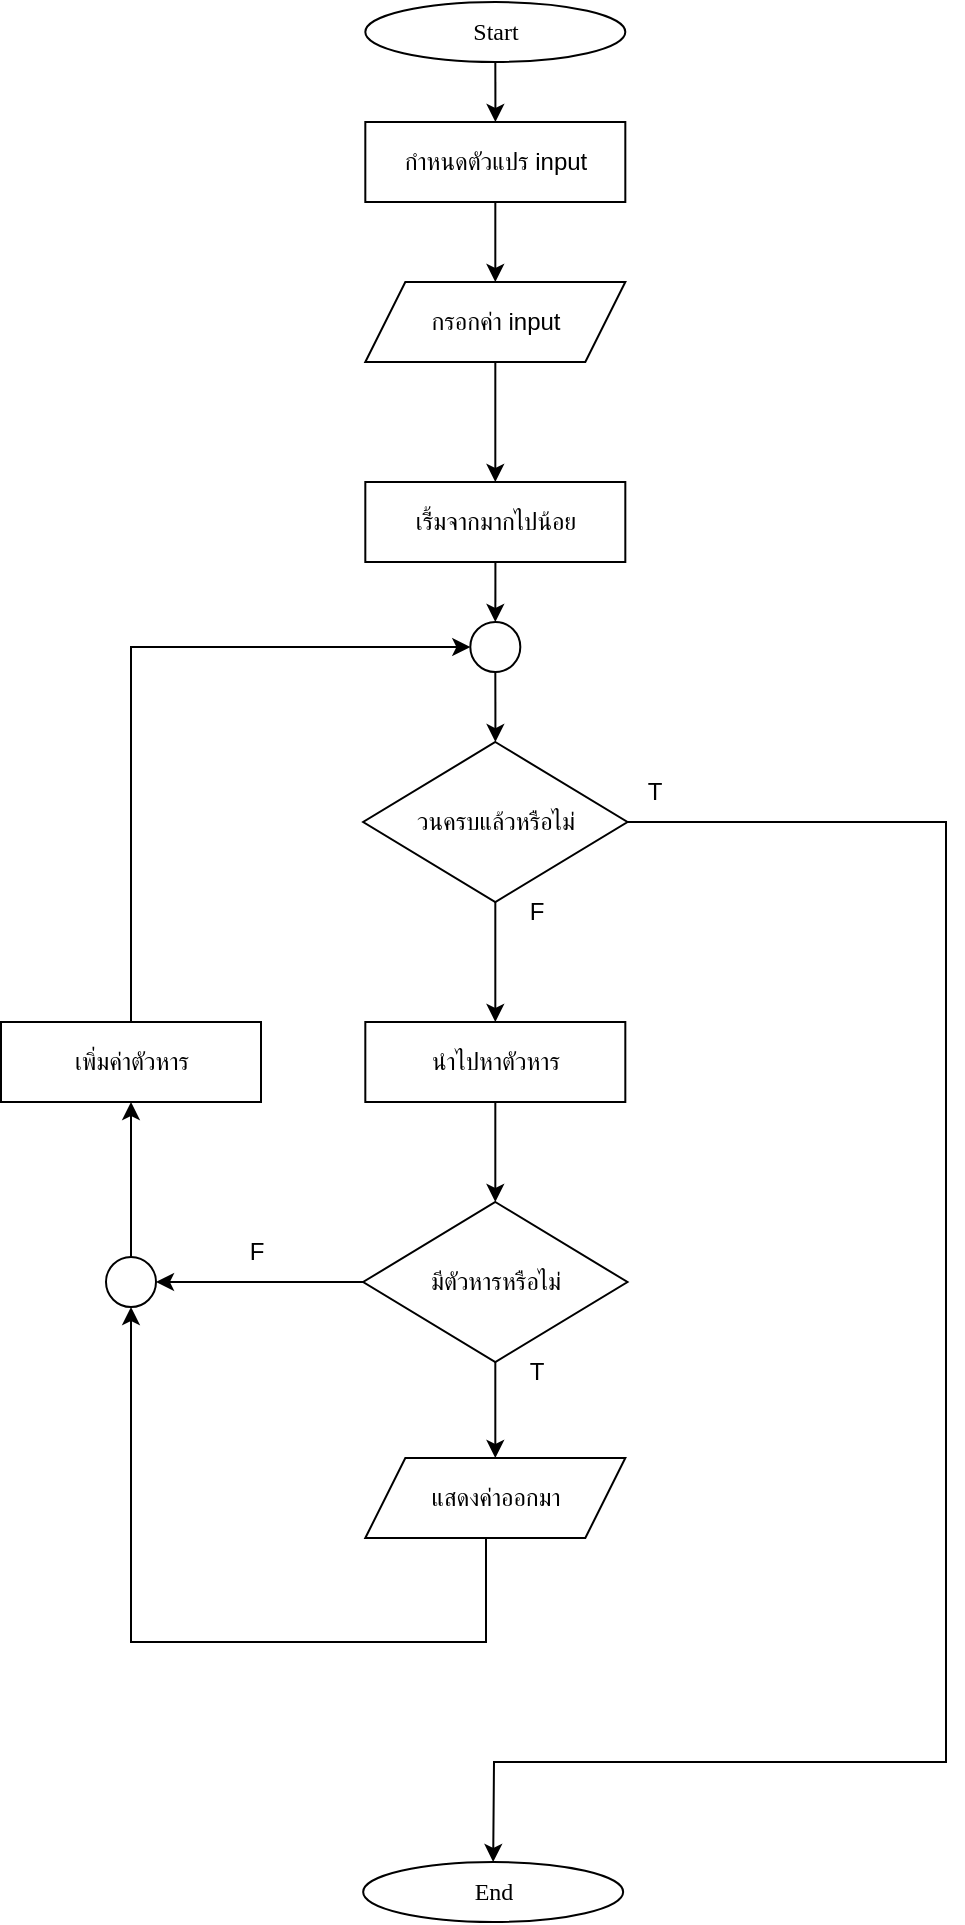 <mxfile version="24.9.1">
  <diagram name="Page-1" id="QVPC3ysohwYVLpikcjsi">
    <mxGraphModel dx="2857" dy="2207" grid="1" gridSize="10" guides="1" tooltips="1" connect="1" arrows="1" fold="1" page="1" pageScale="1" pageWidth="850" pageHeight="1100" math="0" shadow="0">
      <root>
        <mxCell id="0" />
        <mxCell id="1" parent="0" />
        <mxCell id="G8EFuKP61cNTYA_y_MRj-6" value="" style="edgeStyle=orthogonalEdgeStyle;rounded=0;orthogonalLoop=1;jettySize=auto;html=1;" edge="1" parent="1" source="G8EFuKP61cNTYA_y_MRj-1" target="G8EFuKP61cNTYA_y_MRj-2">
          <mxGeometry relative="1" as="geometry" />
        </mxCell>
        <mxCell id="G8EFuKP61cNTYA_y_MRj-1" value="&lt;font data-font-src=&quot;https://fonts.googleapis.com/css?family=Sarabun&quot; face=&quot;Sarabun&quot;&gt;Start&lt;/font&gt;" style="ellipse;whiteSpace=wrap;html=1;" vertex="1" parent="1">
          <mxGeometry x="-560.34" y="-1080" width="130" height="30" as="geometry" />
        </mxCell>
        <mxCell id="G8EFuKP61cNTYA_y_MRj-7" value="" style="edgeStyle=orthogonalEdgeStyle;rounded=0;orthogonalLoop=1;jettySize=auto;html=1;" edge="1" parent="1" source="G8EFuKP61cNTYA_y_MRj-2" target="G8EFuKP61cNTYA_y_MRj-4">
          <mxGeometry relative="1" as="geometry" />
        </mxCell>
        <mxCell id="G8EFuKP61cNTYA_y_MRj-2" value="กำหนดตัวแปร input" style="rounded=0;whiteSpace=wrap;html=1;" vertex="1" parent="1">
          <mxGeometry x="-560.34" y="-1020" width="130" height="40" as="geometry" />
        </mxCell>
        <mxCell id="G8EFuKP61cNTYA_y_MRj-13" value="" style="edgeStyle=orthogonalEdgeStyle;rounded=0;orthogonalLoop=1;jettySize=auto;html=1;" edge="1" parent="1" source="G8EFuKP61cNTYA_y_MRj-4" target="G8EFuKP61cNTYA_y_MRj-12">
          <mxGeometry relative="1" as="geometry" />
        </mxCell>
        <mxCell id="G8EFuKP61cNTYA_y_MRj-4" value="กรอกค่า&amp;nbsp;input" style="rounded=0;whiteSpace=wrap;html=1;shape=parallelogram;perimeter=parallelogramPerimeter;fixedSize=1;" vertex="1" parent="1">
          <mxGeometry x="-560.34" y="-940" width="130" height="40" as="geometry" />
        </mxCell>
        <mxCell id="G8EFuKP61cNTYA_y_MRj-45" value="" style="edgeStyle=orthogonalEdgeStyle;rounded=0;orthogonalLoop=1;jettySize=auto;html=1;" edge="1" parent="1" source="G8EFuKP61cNTYA_y_MRj-9" target="G8EFuKP61cNTYA_y_MRj-17">
          <mxGeometry relative="1" as="geometry" />
        </mxCell>
        <mxCell id="G8EFuKP61cNTYA_y_MRj-47" value="" style="edgeStyle=orthogonalEdgeStyle;rounded=0;orthogonalLoop=1;jettySize=auto;html=1;" edge="1" parent="1" source="G8EFuKP61cNTYA_y_MRj-9" target="G8EFuKP61cNTYA_y_MRj-46">
          <mxGeometry relative="1" as="geometry">
            <Array as="points">
              <mxPoint x="-270" y="-670" />
              <mxPoint x="-270" y="-200" />
              <mxPoint x="-496" y="-200" />
            </Array>
          </mxGeometry>
        </mxCell>
        <mxCell id="G8EFuKP61cNTYA_y_MRj-9" value="วนครบแล้วหรือไม่" style="rhombus;whiteSpace=wrap;html=1;" vertex="1" parent="1">
          <mxGeometry x="-561.42" y="-710" width="132.16" height="80" as="geometry" />
        </mxCell>
        <mxCell id="G8EFuKP61cNTYA_y_MRj-48" value="" style="edgeStyle=orthogonalEdgeStyle;rounded=0;orthogonalLoop=1;jettySize=auto;html=1;" edge="1" parent="1" source="G8EFuKP61cNTYA_y_MRj-12" target="G8EFuKP61cNTYA_y_MRj-25">
          <mxGeometry relative="1" as="geometry" />
        </mxCell>
        <mxCell id="G8EFuKP61cNTYA_y_MRj-12" value="เริ้่มจากมากไปน้อย" style="rounded=0;whiteSpace=wrap;html=1;" vertex="1" parent="1">
          <mxGeometry x="-560.34" y="-840" width="130" height="40" as="geometry" />
        </mxCell>
        <mxCell id="G8EFuKP61cNTYA_y_MRj-31" value="" style="edgeStyle=orthogonalEdgeStyle;rounded=0;orthogonalLoop=1;jettySize=auto;html=1;" edge="1" parent="1" source="G8EFuKP61cNTYA_y_MRj-16" target="G8EFuKP61cNTYA_y_MRj-23">
          <mxGeometry relative="1" as="geometry" />
        </mxCell>
        <mxCell id="G8EFuKP61cNTYA_y_MRj-35" value="" style="edgeStyle=orthogonalEdgeStyle;rounded=0;orthogonalLoop=1;jettySize=auto;html=1;exitX=0;exitY=0.5;exitDx=0;exitDy=0;" edge="1" parent="1" source="G8EFuKP61cNTYA_y_MRj-16" target="G8EFuKP61cNTYA_y_MRj-32">
          <mxGeometry relative="1" as="geometry">
            <mxPoint x="-611.42" y="-440" as="sourcePoint" />
          </mxGeometry>
        </mxCell>
        <mxCell id="G8EFuKP61cNTYA_y_MRj-16" value="มีตัวหารหรือไม่" style="rhombus;whiteSpace=wrap;html=1;" vertex="1" parent="1">
          <mxGeometry x="-561.42" y="-480" width="132.16" height="80" as="geometry" />
        </mxCell>
        <mxCell id="G8EFuKP61cNTYA_y_MRj-20" value="" style="edgeStyle=orthogonalEdgeStyle;rounded=0;orthogonalLoop=1;jettySize=auto;html=1;" edge="1" parent="1" source="G8EFuKP61cNTYA_y_MRj-17" target="G8EFuKP61cNTYA_y_MRj-16">
          <mxGeometry relative="1" as="geometry" />
        </mxCell>
        <mxCell id="G8EFuKP61cNTYA_y_MRj-17" value="นำไปหาตัวหาร" style="rounded=0;whiteSpace=wrap;html=1;" vertex="1" parent="1">
          <mxGeometry x="-560.34" y="-570" width="130" height="40" as="geometry" />
        </mxCell>
        <mxCell id="G8EFuKP61cNTYA_y_MRj-34" style="edgeStyle=orthogonalEdgeStyle;rounded=0;orthogonalLoop=1;jettySize=auto;html=1;entryX=0.5;entryY=1;entryDx=0;entryDy=0;" edge="1" parent="1" target="G8EFuKP61cNTYA_y_MRj-32">
          <mxGeometry relative="1" as="geometry">
            <mxPoint x="-545.333" y="-312" as="sourcePoint" />
            <Array as="points">
              <mxPoint x="-500" y="-312" />
              <mxPoint x="-500" y="-260" />
              <mxPoint x="-677" y="-260" />
            </Array>
          </mxGeometry>
        </mxCell>
        <mxCell id="G8EFuKP61cNTYA_y_MRj-23" value="แสดงค่าออกมา" style="rounded=0;whiteSpace=wrap;html=1;shape=parallelogram;perimeter=parallelogramPerimeter;fixedSize=1;" vertex="1" parent="1">
          <mxGeometry x="-560.34" y="-352" width="130" height="40" as="geometry" />
        </mxCell>
        <mxCell id="G8EFuKP61cNTYA_y_MRj-26" value="" style="edgeStyle=orthogonalEdgeStyle;rounded=0;orthogonalLoop=1;jettySize=auto;html=1;" edge="1" parent="1" source="G8EFuKP61cNTYA_y_MRj-25" target="G8EFuKP61cNTYA_y_MRj-9">
          <mxGeometry relative="1" as="geometry" />
        </mxCell>
        <mxCell id="G8EFuKP61cNTYA_y_MRj-25" value="" style="ellipse;whiteSpace=wrap;html=1;aspect=fixed;" vertex="1" parent="1">
          <mxGeometry x="-507.84" y="-770" width="25" height="25" as="geometry" />
        </mxCell>
        <mxCell id="G8EFuKP61cNTYA_y_MRj-40" value="" style="edgeStyle=orthogonalEdgeStyle;rounded=0;orthogonalLoop=1;jettySize=auto;html=1;" edge="1" parent="1" source="G8EFuKP61cNTYA_y_MRj-32" target="G8EFuKP61cNTYA_y_MRj-39">
          <mxGeometry relative="1" as="geometry" />
        </mxCell>
        <mxCell id="G8EFuKP61cNTYA_y_MRj-32" value="" style="ellipse;whiteSpace=wrap;html=1;aspect=fixed;" vertex="1" parent="1">
          <mxGeometry x="-690" y="-452.5" width="25" height="25" as="geometry" />
        </mxCell>
        <mxCell id="G8EFuKP61cNTYA_y_MRj-37" value="F" style="text;html=1;align=center;verticalAlign=middle;resizable=0;points=[];autosize=1;strokeColor=none;fillColor=none;" vertex="1" parent="1">
          <mxGeometry x="-630" y="-470" width="30" height="30" as="geometry" />
        </mxCell>
        <mxCell id="G8EFuKP61cNTYA_y_MRj-38" value="T" style="text;html=1;align=center;verticalAlign=middle;resizable=0;points=[];autosize=1;strokeColor=none;fillColor=none;" vertex="1" parent="1">
          <mxGeometry x="-490" y="-410" width="30" height="30" as="geometry" />
        </mxCell>
        <mxCell id="G8EFuKP61cNTYA_y_MRj-49" style="edgeStyle=orthogonalEdgeStyle;rounded=0;orthogonalLoop=1;jettySize=auto;html=1;entryX=0;entryY=0.5;entryDx=0;entryDy=0;" edge="1" parent="1" source="G8EFuKP61cNTYA_y_MRj-39" target="G8EFuKP61cNTYA_y_MRj-25">
          <mxGeometry relative="1" as="geometry">
            <Array as="points">
              <mxPoint x="-677" y="-758" />
            </Array>
          </mxGeometry>
        </mxCell>
        <mxCell id="G8EFuKP61cNTYA_y_MRj-39" value="เพิ่มค่าตัวหาร" style="rounded=0;whiteSpace=wrap;html=1;" vertex="1" parent="1">
          <mxGeometry x="-742.5" y="-570" width="130" height="40" as="geometry" />
        </mxCell>
        <mxCell id="G8EFuKP61cNTYA_y_MRj-46" value="&lt;font face=&quot;Sarabun&quot;&gt;End&lt;/font&gt;" style="ellipse;whiteSpace=wrap;html=1;" vertex="1" parent="1">
          <mxGeometry x="-561.42" y="-150" width="130" height="30" as="geometry" />
        </mxCell>
        <mxCell id="G8EFuKP61cNTYA_y_MRj-50" value="F" style="text;html=1;align=center;verticalAlign=middle;resizable=0;points=[];autosize=1;strokeColor=none;fillColor=none;" vertex="1" parent="1">
          <mxGeometry x="-490" y="-640" width="30" height="30" as="geometry" />
        </mxCell>
        <mxCell id="G8EFuKP61cNTYA_y_MRj-51" value="T" style="text;html=1;align=center;verticalAlign=middle;resizable=0;points=[];autosize=1;strokeColor=none;fillColor=none;" vertex="1" parent="1">
          <mxGeometry x="-431.42" y="-700" width="30" height="30" as="geometry" />
        </mxCell>
      </root>
    </mxGraphModel>
  </diagram>
</mxfile>
